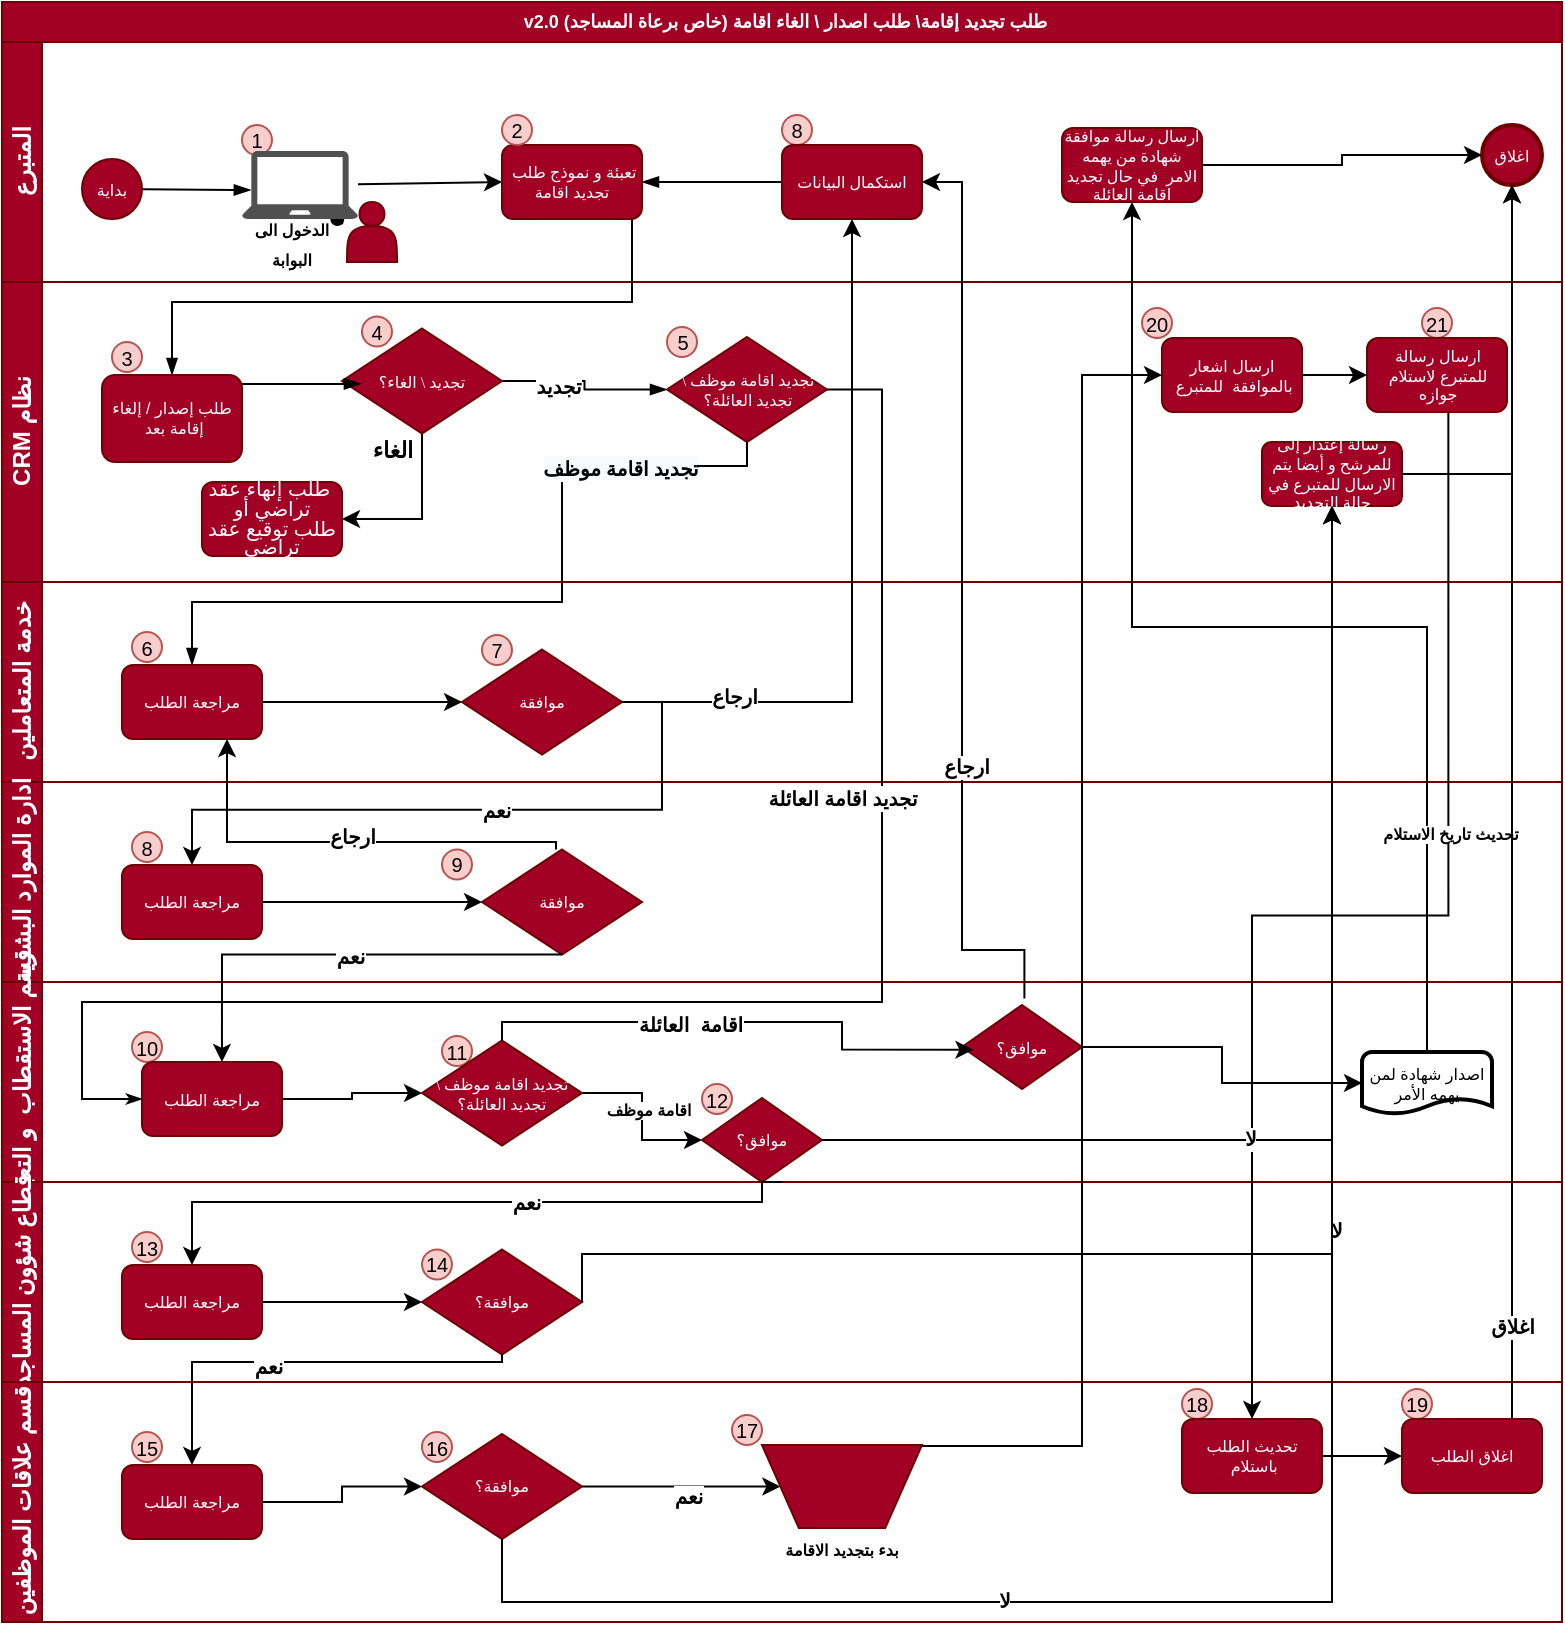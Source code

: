 <mxfile version="13.8.1" type="device"><diagram name="Page-1" id="c7488fd3-1785-93aa-aadb-54a6760d102a"><mxGraphModel dx="703" dy="314" grid="1" gridSize="10" guides="1" tooltips="1" connect="1" arrows="1" fold="1" page="1" pageScale="1" pageWidth="1654" pageHeight="1169" background="#ffffff" math="0" shadow="0"><root><mxCell id="0"/><mxCell id="1" parent="0"/><mxCell id="2b4e8129b02d487f-1" value="&lt;span lang=&quot;AR-SA&quot; dir=&quot;RTL&quot; style=&quot;line-height: 107% ; font-family: &amp;#34;dubai&amp;#34; , sans-serif&quot;&gt;&lt;font style=&quot;font-size: 9px&quot;&gt;طلب تجديد إقامة\ طلب اصدار \ الغاء اقامة (خاص برعاة المساجد) v2.0&amp;nbsp;&lt;/font&gt;&lt;/span&gt;" style="swimlane;html=1;childLayout=stackLayout;horizontal=1;startSize=20;horizontalStack=0;rounded=0;shadow=0;labelBackgroundColor=none;strokeWidth=1;fontFamily=Verdana;fontSize=8;align=center;fillColor=#a20025;strokeColor=#6F0000;fontColor=#ffffff;" parent="1" vertex="1"><mxGeometry x="170" y="80" width="780" height="810" as="geometry"><mxRectangle x="170" y="80" width="280" height="20" as="alternateBounds"/></mxGeometry></mxCell><mxCell id="2b4e8129b02d487f-2" value="المتبرع" style="swimlane;html=1;startSize=20;horizontal=0;fillColor=#a20025;strokeColor=#6F0000;fontColor=#ffffff;" parent="2b4e8129b02d487f-1" vertex="1"><mxGeometry y="20" width="780" height="120" as="geometry"/></mxCell><mxCell id="KPhhI4xXO0q0EvICIsSK-14" style="edgeStyle=none;rounded=0;jumpStyle=none;orthogonalLoop=1;jettySize=auto;html=1;entryX=1;entryY=0.5;entryDx=0;entryDy=0;endArrow=blockThin;endFill=1;" parent="2b4e8129b02d487f-2" source="2b4e8129b02d487f-9" target="2b4e8129b02d487f-7" edge="1"><mxGeometry relative="1" as="geometry"/></mxCell><mxCell id="KPhhI4xXO0q0EvICIsSK-11" style="edgeStyle=none;rounded=0;jumpStyle=none;orthogonalLoop=1;jettySize=auto;html=1;entryX=0;entryY=0.5;entryDx=0;entryDy=0;endArrow=classic;endFill=1;" parent="2b4e8129b02d487f-2" source="KPhhI4xXO0q0EvICIsSK-3" target="2b4e8129b02d487f-7" edge="1"><mxGeometry relative="1" as="geometry"/></mxCell><mxCell id="KPhhI4xXO0q0EvICIsSK-13" style="edgeStyle=none;rounded=0;jumpStyle=none;orthogonalLoop=1;jettySize=auto;html=1;entryX=0.076;entryY=0.575;entryDx=0;entryDy=0;entryPerimeter=0;endArrow=blockThin;endFill=1;" parent="2b4e8129b02d487f-2" source="2b4e8129b02d487f-5" target="KPhhI4xXO0q0EvICIsSK-3" edge="1"><mxGeometry relative="1" as="geometry"/></mxCell><mxCell id="KPhhI4xXO0q0EvICIsSK-5" style="rounded=0;orthogonalLoop=1;jettySize=auto;html=1;jumpStyle=none;endArrow=oval;endFill=1;" parent="2b4e8129b02d487f-2" target="KPhhI4xXO0q0EvICIsSK-3" edge="1"><mxGeometry relative="1" as="geometry"><mxPoint x="170.397" y="91" as="sourcePoint"/></mxGeometry></mxCell><mxCell id="2vPmhwO70LCvBUlOEUrR-94" value="ارسال رسالة موافقة شهادة من يهمه الامر&amp;nbsp; في حال تجديد اقامة العائلة" style="rounded=1;whiteSpace=wrap;html=1;shadow=0;labelBackgroundColor=none;strokeWidth=1;fontFamily=Verdana;fontSize=8;align=center;fillColor=#a20025;strokeColor=#6F0000;fontColor=#ffffff;" parent="2b4e8129b02d487f-2" vertex="1"><mxGeometry x="530" y="43.0" width="70" height="37" as="geometry"/></mxCell><mxCell id="2b4e8129b02d487f-11" value="اغلاق" style="ellipse;whiteSpace=wrap;html=1;rounded=0;shadow=0;labelBackgroundColor=none;strokeWidth=2;fontFamily=Verdana;fontSize=8;align=center;fillColor=#a20025;strokeColor=#6F0000;fontColor=#ffffff;" parent="2b4e8129b02d487f-2" vertex="1"><mxGeometry x="740" y="41.5" width="30" height="30" as="geometry"/></mxCell><mxCell id="KPhhI4xXO0q0EvICIsSK-12" value="&lt;font style=&quot;font-size: 10px&quot;&gt;8&lt;/font&gt;" style="ellipse;whiteSpace=wrap;html=1;aspect=fixed;fillColor=#f8cecc;strokeColor=#b85450;" parent="2b4e8129b02d487f-2" vertex="1"><mxGeometry x="390" y="36.5" width="15" height="15" as="geometry"/></mxCell><mxCell id="2b4e8129b02d487f-9" value="استكمال البيانات" style="rounded=1;whiteSpace=wrap;html=1;shadow=0;labelBackgroundColor=none;strokeWidth=1;fontFamily=Verdana;fontSize=8;align=center;fillColor=#a20025;strokeColor=#6F0000;fontColor=#ffffff;" parent="2b4e8129b02d487f-2" vertex="1"><mxGeometry x="390" y="51.5" width="70" height="37" as="geometry"/></mxCell><mxCell id="2b4e8129b02d487f-5" value="بداية" style="ellipse;whiteSpace=wrap;html=1;rounded=0;shadow=0;labelBackgroundColor=none;strokeWidth=1;fontFamily=Verdana;fontSize=8;align=center;fillColor=#a20025;strokeColor=#6F0000;fontColor=#ffffff;" parent="2b4e8129b02d487f-2" vertex="1"><mxGeometry x="40" y="58.5" width="30" height="30" as="geometry"/></mxCell><mxCell id="KPhhI4xXO0q0EvICIsSK-7" value="&lt;font style=&quot;font-size: 10px&quot;&gt;1&lt;/font&gt;" style="ellipse;whiteSpace=wrap;html=1;aspect=fixed;fillColor=#f8cecc;strokeColor=#b85450;" parent="2b4e8129b02d487f-2" vertex="1"><mxGeometry x="120" y="41.5" width="15" height="15" as="geometry"/></mxCell><mxCell id="KPhhI4xXO0q0EvICIsSK-3" value="" style="pointerEvents=1;shadow=0;dashed=0;html=1;strokeColor=none;fillColor=#505050;labelPosition=center;verticalLabelPosition=bottom;verticalAlign=top;outlineConnect=0;align=center;shape=mxgraph.office.devices.laptop;" parent="2b4e8129b02d487f-2" vertex="1"><mxGeometry x="120" y="54.5" width="58" height="34" as="geometry"/></mxCell><mxCell id="2b4e8129b02d487f-7" value="&lt;font face=&quot;dubai, sans-serif&quot;&gt;تعبئة و نموذج طلب&amp;nbsp; تجديد اقامة&lt;/font&gt;" style="rounded=1;whiteSpace=wrap;html=1;shadow=0;labelBackgroundColor=none;strokeWidth=1;fontFamily=Verdana;fontSize=8;align=center;fillColor=#a20025;strokeColor=#6F0000;fontColor=#ffffff;" parent="2b4e8129b02d487f-2" vertex="1"><mxGeometry x="250" y="51.5" width="70" height="37" as="geometry"/></mxCell><mxCell id="KPhhI4xXO0q0EvICIsSK-10" value="&lt;font style=&quot;font-size: 10px&quot;&gt;2&lt;/font&gt;" style="ellipse;whiteSpace=wrap;html=1;aspect=fixed;fillColor=#f8cecc;strokeColor=#b85450;" parent="2b4e8129b02d487f-2" vertex="1"><mxGeometry x="250" y="36.5" width="15" height="15" as="geometry"/></mxCell><mxCell id="2vPmhwO70LCvBUlOEUrR-1" value="" style="shape=actor;whiteSpace=wrap;html=1;fillColor=#a20025;strokeColor=#6F0000;fontColor=#ffffff;" parent="2b4e8129b02d487f-2" vertex="1"><mxGeometry x="172.5" y="80" width="25" height="30" as="geometry"/></mxCell><mxCell id="KPhhI4xXO0q0EvICIsSK-6" value="&lt;font style=&quot;font-size: 8px&quot;&gt;&lt;b&gt;الدخول الى البوابة&lt;/b&gt;&lt;/font&gt;" style="text;html=1;strokeColor=none;fillColor=none;align=center;verticalAlign=middle;whiteSpace=wrap;rounded=0;" parent="2b4e8129b02d487f-2" vertex="1"><mxGeometry x="120" y="90" width="50" height="20" as="geometry"/></mxCell><mxCell id="2vPmhwO70LCvBUlOEUrR-96" style="edgeStyle=orthogonalEdgeStyle;rounded=0;orthogonalLoop=1;jettySize=auto;html=1;fontSize=8;" parent="2b4e8129b02d487f-2" source="2vPmhwO70LCvBUlOEUrR-94" target="2b4e8129b02d487f-11" edge="1"><mxGeometry relative="1" as="geometry"/></mxCell><mxCell id="2b4e8129b02d487f-3" value="CRM نظام" style="swimlane;html=1;startSize=20;horizontal=0;fillColor=#a20025;strokeColor=#6F0000;fontColor=#ffffff;" parent="2b4e8129b02d487f-1" vertex="1"><mxGeometry y="140" width="780" height="150" as="geometry"><mxRectangle y="140" width="760" height="20" as="alternateBounds"/></mxGeometry></mxCell><mxCell id="KPhhI4xXO0q0EvICIsSK-17" value="&lt;font style=&quot;font-size: 10px&quot;&gt;3&lt;/font&gt;" style="ellipse;whiteSpace=wrap;html=1;aspect=fixed;fillColor=#f8cecc;strokeColor=#b85450;" parent="2b4e8129b02d487f-3" vertex="1"><mxGeometry x="55" y="30" width="15" height="15" as="geometry"/></mxCell><mxCell id="KPhhI4xXO0q0EvICIsSK-27" style="edgeStyle=orthogonalEdgeStyle;rounded=0;jumpStyle=none;orthogonalLoop=1;jettySize=auto;html=1;endArrow=blockThin;endFill=1;" parent="2b4e8129b02d487f-3" source="2vPmhwO70LCvBUlOEUrR-84" target="2vPmhwO70LCvBUlOEUrR-27" edge="1"><mxGeometry relative="1" as="geometry"><mxPoint x="190" y="65" as="targetPoint"/></mxGeometry></mxCell><mxCell id="2vPmhwO70LCvBUlOEUrR-86" value="&lt;b&gt;&lt;font style=&quot;font-size: 10px&quot;&gt;تجديد&lt;/font&gt;&lt;/b&gt;" style="edgeLabel;html=1;align=center;verticalAlign=middle;resizable=0;points=[];fontSize=8;" parent="KPhhI4xXO0q0EvICIsSK-27" vertex="1" connectable="0"><mxGeometry x="-0.352" y="-2" relative="1" as="geometry"><mxPoint as="offset"/></mxGeometry></mxCell><mxCell id="2vPmhwO70LCvBUlOEUrR-253" value="&lt;font style=&quot;font-size: 10px&quot;&gt;21&lt;/font&gt;" style="ellipse;whiteSpace=wrap;html=1;aspect=fixed;fillColor=#f8cecc;strokeColor=#b85450;" parent="2b4e8129b02d487f-3" vertex="1"><mxGeometry x="710" y="13" width="15" height="15" as="geometry"/></mxCell><mxCell id="2vPmhwO70LCvBUlOEUrR-254" value="&lt;font style=&quot;font-size: 10px&quot;&gt;20&lt;/font&gt;" style="ellipse;whiteSpace=wrap;html=1;aspect=fixed;fillColor=#f8cecc;strokeColor=#b85450;" parent="2b4e8129b02d487f-3" vertex="1"><mxGeometry x="570" y="13" width="15" height="15" as="geometry"/></mxCell><mxCell id="2vPmhwO70LCvBUlOEUrR-240" value="&lt;font face=&quot;dubai, sans-serif&quot;&gt;ارسال رسالة للمتبرع لاستلام جوازه&lt;/font&gt;" style="rounded=1;whiteSpace=wrap;html=1;shadow=0;labelBackgroundColor=none;strokeWidth=1;fontFamily=Verdana;fontSize=8;align=center;fillColor=#a20025;strokeColor=#6F0000;fontColor=#ffffff;" parent="2b4e8129b02d487f-3" vertex="1"><mxGeometry x="682.5" y="28" width="70" height="37" as="geometry"/></mxCell><mxCell id="2vPmhwO70LCvBUlOEUrR-237" value="&lt;span lang=&quot;AR-SA&quot; dir=&quot;RTL&quot; style=&quot;line-height: 107% ; font-family: &amp;#34;dubai&amp;#34; , sans-serif&quot;&gt;&lt;font style=&quot;font-size: 8px&quot;&gt;ارسال اشعار بالموافقة&amp;nbsp; للمتبرع&amp;nbsp;&lt;/font&gt;&lt;/span&gt;" style="rounded=1;whiteSpace=wrap;html=1;shadow=0;labelBackgroundColor=none;strokeWidth=1;fontFamily=Verdana;fontSize=8;align=center;fillColor=#a20025;strokeColor=#6F0000;fontColor=#ffffff;" parent="2b4e8129b02d487f-3" vertex="1"><mxGeometry x="580" y="28" width="70" height="37" as="geometry"/></mxCell><mxCell id="-PJ-qZUNXhUSix6TcUpP-5" style="edgeStyle=orthogonalEdgeStyle;rounded=0;orthogonalLoop=1;jettySize=auto;html=1;entryX=1;entryY=0.5;entryDx=0;entryDy=0;" edge="1" parent="2b4e8129b02d487f-3" source="2vPmhwO70LCvBUlOEUrR-84" target="-PJ-qZUNXhUSix6TcUpP-4"><mxGeometry relative="1" as="geometry"/></mxCell><mxCell id="-PJ-qZUNXhUSix6TcUpP-6" value="&lt;b&gt;الغاء&lt;/b&gt;" style="edgeLabel;html=1;align=center;verticalAlign=middle;resizable=0;points=[];" vertex="1" connectable="0" parent="-PJ-qZUNXhUSix6TcUpP-5"><mxGeometry x="0.418" y="-35" relative="1" as="geometry"><mxPoint as="offset"/></mxGeometry></mxCell><mxCell id="2vPmhwO70LCvBUlOEUrR-84" value="تجديد \ الغاء؟" style="strokeWidth=1;html=1;shape=mxgraph.flowchart.decision;whiteSpace=wrap;rounded=1;shadow=0;labelBackgroundColor=none;fontFamily=Verdana;fontSize=8;align=center;fillColor=#a20025;strokeColor=#6F0000;fontColor=#ffffff;" parent="2b4e8129b02d487f-3" vertex="1"><mxGeometry x="170" y="23.25" width="80" height="52.5" as="geometry"/></mxCell><mxCell id="2vPmhwO70LCvBUlOEUrR-104" value="&lt;font style=&quot;font-size: 10px&quot;&gt;4&lt;/font&gt;" style="ellipse;whiteSpace=wrap;html=1;aspect=fixed;fillColor=#f8cecc;strokeColor=#b85450;" parent="2b4e8129b02d487f-3" vertex="1"><mxGeometry x="180" y="17.25" width="15" height="15" as="geometry"/></mxCell><mxCell id="KPhhI4xXO0q0EvICIsSK-19" value="&lt;font style=&quot;font-size: 10px&quot;&gt;5&lt;/font&gt;" style="ellipse;whiteSpace=wrap;html=1;aspect=fixed;fillColor=#f8cecc;strokeColor=#b85450;" parent="2b4e8129b02d487f-3" vertex="1"><mxGeometry x="332.5" y="22.5" width="15" height="15" as="geometry"/></mxCell><mxCell id="2vPmhwO70LCvBUlOEUrR-27" value="تجديد اقامة موظف \ تجديد العائلة؟" style="strokeWidth=1;html=1;shape=mxgraph.flowchart.decision;whiteSpace=wrap;rounded=1;shadow=0;labelBackgroundColor=none;fontFamily=Verdana;fontSize=8;align=center;fillColor=#a20025;strokeColor=#6F0000;fontColor=#ffffff;" parent="2b4e8129b02d487f-3" vertex="1"><mxGeometry x="332.5" y="27.5" width="80" height="52.5" as="geometry"/></mxCell><mxCell id="2b4e8129b02d487f-12" value="&lt;span lang=&quot;AR-SA&quot; dir=&quot;RTL&quot; style=&quot;line-height: 107% ; font-family: &amp;#34;dubai&amp;#34; , sans-serif&quot;&gt;&lt;font style=&quot;font-size: 8px&quot;&gt;طلب إصدار / إلغاء إقامة بعد&amp;nbsp;&lt;/font&gt;&lt;/span&gt;" style="rounded=1;whiteSpace=wrap;html=1;shadow=0;labelBackgroundColor=none;strokeWidth=1;fontFamily=Verdana;fontSize=8;align=center;fillColor=#a20025;strokeColor=#6F0000;fontColor=#ffffff;" parent="2b4e8129b02d487f-3" vertex="1"><mxGeometry x="50" y="46.5" width="70" height="43.5" as="geometry"/></mxCell><mxCell id="2vPmhwO70LCvBUlOEUrR-85" style="edgeStyle=orthogonalEdgeStyle;rounded=0;jumpStyle=none;orthogonalLoop=1;jettySize=auto;html=1;endArrow=blockThin;endFill=1;entryX=0.118;entryY=0.527;entryDx=0;entryDy=0;entryPerimeter=0;" parent="2b4e8129b02d487f-3" source="2b4e8129b02d487f-12" target="2vPmhwO70LCvBUlOEUrR-84" edge="1"><mxGeometry relative="1" as="geometry"><mxPoint x="290" y="285" as="sourcePoint"/><mxPoint x="520" y="285" as="targetPoint"/><Array as="points"><mxPoint x="160" y="51"/><mxPoint x="160" y="51"/></Array></mxGeometry></mxCell><mxCell id="2vPmhwO70LCvBUlOEUrR-241" style="edgeStyle=orthogonalEdgeStyle;rounded=0;orthogonalLoop=1;jettySize=auto;html=1;fontSize=8;" parent="2b4e8129b02d487f-3" source="2vPmhwO70LCvBUlOEUrR-237" target="2vPmhwO70LCvBUlOEUrR-240" edge="1"><mxGeometry relative="1" as="geometry"/></mxCell><mxCell id="2vPmhwO70LCvBUlOEUrR-251" value="رسالة إعتذار إلى للمرشح و أيضا يتم الارسال للمتبرع في حالة التجديد" style="whiteSpace=wrap;html=1;rounded=1;shadow=0;fontFamily=Verdana;fontSize=8;fontColor=#ffffff;strokeColor=#6F0000;strokeWidth=1;fillColor=#a20025;" parent="2b4e8129b02d487f-3" vertex="1"><mxGeometry x="630" y="80" width="70" height="32" as="geometry"/></mxCell><mxCell id="-PJ-qZUNXhUSix6TcUpP-4" value="&lt;span dir=&quot;RTL&quot;&gt;&lt;/span&gt;&lt;span dir=&quot;RTL&quot;&gt;&lt;/span&gt;&lt;span lang=&quot;AR-SA&quot; dir=&quot;RTL&quot; style=&quot;line-height: 107% ; font-family: &amp;#34;dubai&amp;#34; , sans-serif&quot;&gt;&lt;font style=&quot;font-size: 10px&quot;&gt;&lt;span dir=&quot;RTL&quot;&gt;&lt;/span&gt;&lt;span dir=&quot;RTL&quot;&gt;&lt;/span&gt;&amp;nbsp;طلب إنهاء عقد تراضي أو&lt;br/&gt;طلب توقيع عقد تراضي&lt;/font&gt;&lt;/span&gt;" style="rounded=1;whiteSpace=wrap;html=1;shadow=0;labelBackgroundColor=none;strokeWidth=1;fontFamily=Verdana;fontSize=8;align=center;fillColor=#a20025;strokeColor=#6F0000;fontColor=#ffffff;" vertex="1" parent="2b4e8129b02d487f-3"><mxGeometry x="100" y="100.0" width="70" height="37" as="geometry"/></mxCell><mxCell id="KPhhI4xXO0q0EvICIsSK-16" style="edgeStyle=orthogonalEdgeStyle;rounded=0;jumpStyle=none;orthogonalLoop=1;jettySize=auto;html=1;entryX=0.5;entryY=0;entryDx=0;entryDy=0;endArrow=blockThin;endFill=1;" parent="2b4e8129b02d487f-1" source="2b4e8129b02d487f-7" target="2b4e8129b02d487f-12" edge="1"><mxGeometry relative="1" as="geometry"><Array as="points"><mxPoint x="315" y="150"/><mxPoint x="85" y="150"/></Array></mxGeometry></mxCell><mxCell id="KPhhI4xXO0q0EvICIsSK-31" style="edgeStyle=orthogonalEdgeStyle;rounded=0;jumpStyle=none;orthogonalLoop=1;jettySize=auto;html=1;entryX=0.5;entryY=0;entryDx=0;entryDy=0;endArrow=blockThin;endFill=1;exitX=0.5;exitY=1;exitDx=0;exitDy=0;exitPerimeter=0;" parent="2b4e8129b02d487f-1" source="2vPmhwO70LCvBUlOEUrR-27" target="KPhhI4xXO0q0EvICIsSK-30" edge="1"><mxGeometry relative="1" as="geometry"><Array as="points"><mxPoint x="373" y="232"/><mxPoint x="280" y="232"/><mxPoint x="280" y="300"/><mxPoint x="95" y="300"/></Array><mxPoint x="235" y="262.5" as="sourcePoint"/></mxGeometry></mxCell><mxCell id="2vPmhwO70LCvBUlOEUrR-28" value="&lt;span style=&quot;font-family: &amp;#34;verdana&amp;#34; ; background-color: rgb(248 , 249 , 250)&quot;&gt;&lt;b&gt;&lt;font style=&quot;font-size: 10px&quot;&gt;تجديد اقامة موظف&lt;/font&gt;&lt;/b&gt;&lt;/span&gt;" style="edgeLabel;html=1;align=center;verticalAlign=middle;resizable=0;points=[];" parent="KPhhI4xXO0q0EvICIsSK-31" vertex="1" connectable="0"><mxGeometry x="-0.612" y="1" relative="1" as="geometry"><mxPoint as="offset"/></mxGeometry></mxCell><mxCell id="2b4e8129b02d487f-4" value="خدمة المتعاملين" style="swimlane;html=1;startSize=20;horizontal=0;fillColor=#a20025;strokeColor=#6F0000;fontColor=#ffffff;" parent="2b4e8129b02d487f-1" vertex="1"><mxGeometry y="290" width="780" height="100" as="geometry"/></mxCell><mxCell id="KPhhI4xXO0q0EvICIsSK-29" value="&lt;font style=&quot;font-size: 10px&quot;&gt;6&lt;/font&gt;" style="ellipse;whiteSpace=wrap;html=1;aspect=fixed;fillColor=#f8cecc;strokeColor=#b85450;" parent="2b4e8129b02d487f-4" vertex="1"><mxGeometry x="65" y="25" width="15" height="15" as="geometry"/></mxCell><mxCell id="2vPmhwO70LCvBUlOEUrR-105" value="&lt;font style=&quot;font-size: 10px&quot;&gt;7&lt;/font&gt;" style="ellipse;whiteSpace=wrap;html=1;aspect=fixed;fillColor=#f8cecc;strokeColor=#b85450;" parent="2b4e8129b02d487f-4" vertex="1"><mxGeometry x="240" y="26.5" width="15" height="15" as="geometry"/></mxCell><mxCell id="2vPmhwO70LCvBUlOEUrR-87" value="موافقة" style="strokeWidth=1;html=1;shape=mxgraph.flowchart.decision;whiteSpace=wrap;rounded=1;shadow=0;labelBackgroundColor=none;fontFamily=Verdana;fontSize=8;align=center;fillColor=#a20025;strokeColor=#6F0000;fontColor=#ffffff;" parent="2b4e8129b02d487f-4" vertex="1"><mxGeometry x="230" y="33.75" width="80" height="52.5" as="geometry"/></mxCell><mxCell id="2vPmhwO70LCvBUlOEUrR-101" style="edgeStyle=orthogonalEdgeStyle;rounded=0;orthogonalLoop=1;jettySize=auto;html=1;fontSize=8;" parent="2b4e8129b02d487f-4" source="KPhhI4xXO0q0EvICIsSK-30" target="2vPmhwO70LCvBUlOEUrR-87" edge="1"><mxGeometry relative="1" as="geometry"/></mxCell><mxCell id="KPhhI4xXO0q0EvICIsSK-30" value="&lt;span lang=&quot;AR-SA&quot; dir=&quot;RTL&quot; style=&quot;line-height: 107% ; font-family: &amp;#34;dubai&amp;#34; , sans-serif&quot;&gt;&lt;font style=&quot;font-size: 8px&quot;&gt;مراجعة الطلب&lt;/font&gt;&lt;/span&gt;" style="rounded=1;whiteSpace=wrap;html=1;shadow=0;labelBackgroundColor=none;strokeWidth=1;fontFamily=Verdana;fontSize=8;align=center;fillColor=#a20025;strokeColor=#6F0000;fontColor=#ffffff;" parent="2b4e8129b02d487f-4" vertex="1"><mxGeometry x="60" y="41.5" width="70" height="37" as="geometry"/></mxCell><mxCell id="2vPmhwO70LCvBUlOEUrR-54" value="ادارة الموارد البشرية" style="swimlane;html=1;startSize=20;horizontal=0;fillColor=#a20025;strokeColor=#6F0000;fontColor=#ffffff;" parent="2b4e8129b02d487f-1" vertex="1"><mxGeometry y="390" width="780" height="100" as="geometry"/></mxCell><mxCell id="2vPmhwO70LCvBUlOEUrR-58" value="&lt;font style=&quot;font-size: 10px&quot;&gt;8&lt;/font&gt;" style="ellipse;whiteSpace=wrap;html=1;aspect=fixed;fillColor=#f8cecc;strokeColor=#b85450;" parent="2vPmhwO70LCvBUlOEUrR-54" vertex="1"><mxGeometry x="65" y="25" width="15" height="15" as="geometry"/></mxCell><mxCell id="2vPmhwO70LCvBUlOEUrR-109" style="edgeStyle=orthogonalEdgeStyle;rounded=0;orthogonalLoop=1;jettySize=auto;html=1;fontSize=8;" parent="2vPmhwO70LCvBUlOEUrR-54" source="2vPmhwO70LCvBUlOEUrR-59" target="2vPmhwO70LCvBUlOEUrR-108" edge="1"><mxGeometry relative="1" as="geometry"/></mxCell><mxCell id="2vPmhwO70LCvBUlOEUrR-112" value="&lt;font style=&quot;font-size: 10px&quot;&gt;9&lt;/font&gt;" style="ellipse;whiteSpace=wrap;html=1;aspect=fixed;fillColor=#f8cecc;strokeColor=#b85450;" parent="2vPmhwO70LCvBUlOEUrR-54" vertex="1"><mxGeometry x="220" y="33.75" width="15" height="15" as="geometry"/></mxCell><mxCell id="2vPmhwO70LCvBUlOEUrR-108" value="موافقة" style="strokeWidth=1;html=1;shape=mxgraph.flowchart.decision;whiteSpace=wrap;rounded=1;shadow=0;labelBackgroundColor=none;fontFamily=Verdana;fontSize=8;align=center;fillColor=#a20025;strokeColor=#6F0000;fontColor=#ffffff;" parent="2vPmhwO70LCvBUlOEUrR-54" vertex="1"><mxGeometry x="240" y="33.75" width="80" height="52.5" as="geometry"/></mxCell><mxCell id="2vPmhwO70LCvBUlOEUrR-59" value="&lt;span lang=&quot;AR-SA&quot; dir=&quot;RTL&quot; style=&quot;line-height: 107% ; font-family: &amp;#34;dubai&amp;#34; , sans-serif&quot;&gt;&lt;font style=&quot;font-size: 8px&quot;&gt;مراجعة الطلب&lt;/font&gt;&lt;/span&gt;" style="rounded=1;whiteSpace=wrap;html=1;shadow=0;labelBackgroundColor=none;strokeWidth=1;fontFamily=Verdana;fontSize=8;align=center;fillColor=#a20025;strokeColor=#6F0000;fontColor=#ffffff;" parent="2vPmhwO70LCvBUlOEUrR-54" vertex="1"><mxGeometry x="60" y="41.5" width="70" height="37" as="geometry"/></mxCell><mxCell id="2vPmhwO70LCvBUlOEUrR-66" value="قسم الاستقطاب&amp;nbsp; و التعيين" style="swimlane;html=1;startSize=20;horizontal=0;fillColor=#a20025;strokeColor=#6F0000;fontColor=#ffffff;" parent="2b4e8129b02d487f-1" vertex="1"><mxGeometry y="490" width="780" height="100" as="geometry"/></mxCell><mxCell id="2vPmhwO70LCvBUlOEUrR-136" value="موافق؟" style="strokeWidth=1;html=1;shape=mxgraph.flowchart.decision;whiteSpace=wrap;rounded=1;shadow=0;labelBackgroundColor=none;fontFamily=Verdana;fontSize=8;align=center;fillColor=#a20025;strokeColor=#6F0000;fontColor=#ffffff;" parent="2vPmhwO70LCvBUlOEUrR-66" vertex="1"><mxGeometry x="480" y="11.5" width="60" height="42" as="geometry"/></mxCell><mxCell id="2vPmhwO70LCvBUlOEUrR-70" value="&lt;font style=&quot;font-size: 10px&quot;&gt;10&lt;/font&gt;" style="ellipse;whiteSpace=wrap;html=1;aspect=fixed;fillColor=#f8cecc;strokeColor=#b85450;" parent="2vPmhwO70LCvBUlOEUrR-66" vertex="1"><mxGeometry x="65" y="25" width="15" height="15" as="geometry"/></mxCell><mxCell id="2vPmhwO70LCvBUlOEUrR-92" style="edgeStyle=orthogonalEdgeStyle;rounded=0;orthogonalLoop=1;jettySize=auto;html=1;fontSize=8;" parent="2vPmhwO70LCvBUlOEUrR-66" source="2vPmhwO70LCvBUlOEUrR-71" target="2vPmhwO70LCvBUlOEUrR-122" edge="1"><mxGeometry relative="1" as="geometry"><mxPoint x="210" y="56.029" as="targetPoint"/><Array as="points"/></mxGeometry></mxCell><mxCell id="2vPmhwO70LCvBUlOEUrR-118" value="&lt;font style=&quot;font-size: 10px&quot;&gt;11&lt;/font&gt;" style="ellipse;whiteSpace=wrap;html=1;aspect=fixed;fillColor=#f8cecc;strokeColor=#b85450;" parent="2vPmhwO70LCvBUlOEUrR-66" vertex="1"><mxGeometry x="220" y="27" width="15" height="15" as="geometry"/></mxCell><mxCell id="2vPmhwO70LCvBUlOEUrR-90" value="اصدار شهادة لمن يهمه الأمر" style="strokeWidth=2;html=1;shape=mxgraph.flowchart.document2;whiteSpace=wrap;size=0.25;fontSize=8;" parent="2vPmhwO70LCvBUlOEUrR-66" vertex="1"><mxGeometry x="680" y="35" width="65" height="31" as="geometry"/></mxCell><mxCell id="2vPmhwO70LCvBUlOEUrR-71" value="&lt;span lang=&quot;AR-SA&quot; dir=&quot;RTL&quot; style=&quot;line-height: 107% ; font-family: &amp;#34;dubai&amp;#34; , sans-serif&quot;&gt;&lt;font style=&quot;font-size: 8px&quot;&gt;مراجعة الطلب&lt;/font&gt;&lt;/span&gt;" style="rounded=1;whiteSpace=wrap;html=1;shadow=0;labelBackgroundColor=none;strokeWidth=1;fontFamily=Verdana;fontSize=8;align=center;fillColor=#a20025;strokeColor=#6F0000;fontColor=#ffffff;" parent="2vPmhwO70LCvBUlOEUrR-66" vertex="1"><mxGeometry x="70" y="40.0" width="70" height="37" as="geometry"/></mxCell><mxCell id="2vPmhwO70LCvBUlOEUrR-93" style="edgeStyle=orthogonalEdgeStyle;rounded=0;orthogonalLoop=1;jettySize=auto;html=1;fontSize=8;exitX=1;exitY=0.5;exitDx=0;exitDy=0;exitPerimeter=0;" parent="2vPmhwO70LCvBUlOEUrR-66" source="2vPmhwO70LCvBUlOEUrR-136" target="2vPmhwO70LCvBUlOEUrR-90" edge="1"><mxGeometry relative="1" as="geometry"/></mxCell><mxCell id="2vPmhwO70LCvBUlOEUrR-217" style="edgeStyle=orthogonalEdgeStyle;rounded=0;orthogonalLoop=1;jettySize=auto;html=1;fontSize=8;" parent="2vPmhwO70LCvBUlOEUrR-66" source="2vPmhwO70LCvBUlOEUrR-122" target="2vPmhwO70LCvBUlOEUrR-216" edge="1"><mxGeometry relative="1" as="geometry"/></mxCell><mxCell id="2vPmhwO70LCvBUlOEUrR-218" value="&lt;b&gt;اقامة موظف&lt;/b&gt;" style="edgeLabel;html=1;align=center;verticalAlign=middle;resizable=0;points=[];fontSize=8;" parent="2vPmhwO70LCvBUlOEUrR-217" vertex="1" connectable="0"><mxGeometry x="-0.321" y="-4" relative="1" as="geometry"><mxPoint x="4" y="4" as="offset"/></mxGeometry></mxCell><mxCell id="2vPmhwO70LCvBUlOEUrR-122" value="تجديد اقامة موظف \ تجديد العائلة؟" style="strokeWidth=1;html=1;shape=mxgraph.flowchart.decision;whiteSpace=wrap;rounded=1;shadow=0;labelBackgroundColor=none;fontFamily=Verdana;fontSize=8;align=center;fillColor=#a20025;strokeColor=#6F0000;fontColor=#ffffff;" parent="2vPmhwO70LCvBUlOEUrR-66" vertex="1"><mxGeometry x="210" y="29.25" width="80" height="52.5" as="geometry"/></mxCell><mxCell id="2vPmhwO70LCvBUlOEUrR-137" style="edgeStyle=orthogonalEdgeStyle;rounded=0;orthogonalLoop=1;jettySize=auto;html=1;fontSize=8;exitX=0.5;exitY=0;exitDx=0;exitDy=0;exitPerimeter=0;entryX=0.095;entryY=0.532;entryDx=0;entryDy=0;entryPerimeter=0;" parent="2vPmhwO70LCvBUlOEUrR-66" source="2vPmhwO70LCvBUlOEUrR-122" target="2vPmhwO70LCvBUlOEUrR-136" edge="1"><mxGeometry relative="1" as="geometry"><mxPoint x="460" y="605.5" as="sourcePoint"/><mxPoint x="680" y="605.5" as="targetPoint"/><Array as="points"><mxPoint x="250" y="20"/><mxPoint x="420" y="20"/><mxPoint x="420" y="34"/></Array></mxGeometry></mxCell><mxCell id="2vPmhwO70LCvBUlOEUrR-138" value="&lt;b&gt;&lt;font style=&quot;font-size: 10px&quot;&gt;اقامة&amp;nbsp; العائلة&lt;/font&gt;&lt;/b&gt;" style="edgeLabel;html=1;align=center;verticalAlign=middle;resizable=0;points=[];fontSize=8;" parent="2vPmhwO70LCvBUlOEUrR-137" vertex="1" connectable="0"><mxGeometry x="-0.204" y="-1" relative="1" as="geometry"><mxPoint as="offset"/></mxGeometry></mxCell><mxCell id="2vPmhwO70LCvBUlOEUrR-219" value="&lt;font style=&quot;font-size: 10px&quot;&gt;12&lt;/font&gt;" style="ellipse;whiteSpace=wrap;html=1;aspect=fixed;fillColor=#f8cecc;strokeColor=#b85450;" parent="2vPmhwO70LCvBUlOEUrR-66" vertex="1"><mxGeometry x="350" y="51" width="15" height="15" as="geometry"/></mxCell><mxCell id="2vPmhwO70LCvBUlOEUrR-216" value="موافق؟" style="strokeWidth=1;html=1;shape=mxgraph.flowchart.decision;whiteSpace=wrap;rounded=1;shadow=0;labelBackgroundColor=none;fontFamily=Verdana;fontSize=8;align=center;fillColor=#a20025;strokeColor=#6F0000;fontColor=#ffffff;" parent="2vPmhwO70LCvBUlOEUrR-66" vertex="1"><mxGeometry x="350" y="58" width="60" height="42" as="geometry"/></mxCell><mxCell id="2vPmhwO70LCvBUlOEUrR-72" value="قطاع شؤون المساجد" style="swimlane;html=1;startSize=20;horizontal=0;fillColor=#a20025;strokeColor=#6F0000;fontColor=#ffffff;" parent="2b4e8129b02d487f-1" vertex="1"><mxGeometry y="590" width="780" height="100" as="geometry"/></mxCell><mxCell id="2vPmhwO70LCvBUlOEUrR-76" value="&lt;font style=&quot;font-size: 10px&quot;&gt;13&lt;/font&gt;" style="ellipse;whiteSpace=wrap;html=1;aspect=fixed;fillColor=#f8cecc;strokeColor=#b85450;" parent="2vPmhwO70LCvBUlOEUrR-72" vertex="1"><mxGeometry x="65" y="25" width="15" height="15" as="geometry"/></mxCell><mxCell id="2vPmhwO70LCvBUlOEUrR-134" style="edgeStyle=orthogonalEdgeStyle;rounded=0;orthogonalLoop=1;jettySize=auto;html=1;entryX=0;entryY=0.5;entryDx=0;entryDy=0;entryPerimeter=0;fontSize=8;" parent="2vPmhwO70LCvBUlOEUrR-72" source="2vPmhwO70LCvBUlOEUrR-77" target="2vPmhwO70LCvBUlOEUrR-133" edge="1"><mxGeometry relative="1" as="geometry"/></mxCell><mxCell id="2vPmhwO70LCvBUlOEUrR-132" value="&lt;font style=&quot;font-size: 10px&quot;&gt;14&lt;/font&gt;" style="ellipse;whiteSpace=wrap;html=1;aspect=fixed;fillColor=#f8cecc;strokeColor=#b85450;" parent="2vPmhwO70LCvBUlOEUrR-72" vertex="1"><mxGeometry x="210" y="33.75" width="15" height="15" as="geometry"/></mxCell><mxCell id="2vPmhwO70LCvBUlOEUrR-77" value="&lt;span lang=&quot;AR-SA&quot; dir=&quot;RTL&quot; style=&quot;line-height: 107% ; font-family: &amp;#34;dubai&amp;#34; , sans-serif&quot;&gt;&lt;font style=&quot;font-size: 8px&quot;&gt;مراجعة الطلب&lt;/font&gt;&lt;/span&gt;" style="rounded=1;whiteSpace=wrap;html=1;shadow=0;labelBackgroundColor=none;strokeWidth=1;fontFamily=Verdana;fontSize=8;align=center;fillColor=#a20025;strokeColor=#6F0000;fontColor=#ffffff;" parent="2vPmhwO70LCvBUlOEUrR-72" vertex="1"><mxGeometry x="60" y="41.5" width="70" height="37" as="geometry"/></mxCell><mxCell id="2vPmhwO70LCvBUlOEUrR-133" value="موافقة؟" style="strokeWidth=1;html=1;shape=mxgraph.flowchart.decision;whiteSpace=wrap;rounded=1;shadow=0;labelBackgroundColor=none;fontFamily=Verdana;fontSize=8;align=center;fillColor=#a20025;strokeColor=#6F0000;fontColor=#ffffff;" parent="2vPmhwO70LCvBUlOEUrR-72" vertex="1"><mxGeometry x="210" y="33.75" width="80" height="52.5" as="geometry"/></mxCell><mxCell id="2vPmhwO70LCvBUlOEUrR-222" style="edgeStyle=orthogonalEdgeStyle;rounded=0;orthogonalLoop=1;jettySize=auto;html=1;fontSize=8;exitX=0.5;exitY=0;exitDx=0;exitDy=0;" parent="2vPmhwO70LCvBUlOEUrR-72" source="2vPmhwO70LCvBUlOEUrR-72" target="2vPmhwO70LCvBUlOEUrR-77" edge="1"><mxGeometry relative="1" as="geometry"><Array as="points"><mxPoint x="380" y="10"/><mxPoint x="95" y="10"/></Array></mxGeometry></mxCell><mxCell id="2vPmhwO70LCvBUlOEUrR-227" value="&lt;b&gt;&lt;font style=&quot;font-size: 10px&quot;&gt;نعم&lt;/font&gt;&lt;/b&gt;" style="edgeLabel;html=1;align=center;verticalAlign=middle;resizable=0;points=[];fontSize=8;" parent="2vPmhwO70LCvBUlOEUrR-222" vertex="1" connectable="0"><mxGeometry x="-0.177" relative="1" as="geometry"><mxPoint as="offset"/></mxGeometry></mxCell><mxCell id="2b4e8129b02d487f-27" value="" style="edgeStyle=orthogonalEdgeStyle;rounded=0;html=1;labelBackgroundColor=none;startArrow=none;startFill=0;startSize=5;endArrow=classicThin;endFill=1;endSize=5;jettySize=auto;orthogonalLoop=1;strokeWidth=1;fontFamily=Verdana;fontSize=8;exitX=1;exitY=0.5;exitDx=0;exitDy=0;exitPerimeter=0;entryX=0;entryY=0.5;entryDx=0;entryDy=0;" parent="2b4e8129b02d487f-1" source="2vPmhwO70LCvBUlOEUrR-27" target="2vPmhwO70LCvBUlOEUrR-71" edge="1"><mxGeometry x="-0.895" y="15" relative="1" as="geometry"><mxPoint as="offset"/><mxPoint x="460" y="350" as="targetPoint"/><mxPoint x="280" y="185.034" as="sourcePoint"/><Array as="points"><mxPoint x="440" y="194"/><mxPoint x="440" y="500"/><mxPoint x="40" y="500"/><mxPoint x="40" y="548"/></Array></mxGeometry></mxCell><mxCell id="KPhhI4xXO0q0EvICIsSK-33" value="&lt;b&gt;&lt;font style=&quot;font-size: 10px&quot;&gt;تجديد اقامة العائلة&lt;/font&gt;&lt;/b&gt;" style="edgeLabel;html=1;align=center;verticalAlign=middle;resizable=0;points=[];" parent="2b4e8129b02d487f-27" vertex="1" connectable="0"><mxGeometry x="-0.718" y="-1" relative="1" as="geometry"><mxPoint x="-19.03" y="116.84" as="offset"/></mxGeometry></mxCell><mxCell id="2vPmhwO70LCvBUlOEUrR-95" style="edgeStyle=orthogonalEdgeStyle;rounded=0;orthogonalLoop=1;jettySize=auto;html=1;fontSize=8;exitX=0.5;exitY=0;exitDx=0;exitDy=0;exitPerimeter=0;" parent="2b4e8129b02d487f-1" source="2vPmhwO70LCvBUlOEUrR-90" target="2vPmhwO70LCvBUlOEUrR-94" edge="1"><mxGeometry relative="1" as="geometry"/></mxCell><mxCell id="2vPmhwO70LCvBUlOEUrR-98" style="edgeStyle=orthogonalEdgeStyle;rounded=0;orthogonalLoop=1;jettySize=auto;html=1;entryX=1;entryY=0.5;entryDx=0;entryDy=0;fontSize=8;exitX=0.52;exitY=-0.076;exitDx=0;exitDy=0;exitPerimeter=0;" parent="2b4e8129b02d487f-1" source="2vPmhwO70LCvBUlOEUrR-136" target="2b4e8129b02d487f-9" edge="1"><mxGeometry relative="1" as="geometry"><Array as="points"><mxPoint x="511" y="474"/><mxPoint x="480" y="474"/><mxPoint x="480" y="90"/></Array></mxGeometry></mxCell><mxCell id="2vPmhwO70LCvBUlOEUrR-99" value="&lt;b&gt;&lt;font style=&quot;font-size: 10px&quot;&gt;ارجاع&lt;/font&gt;&lt;/b&gt;" style="edgeLabel;html=1;align=center;verticalAlign=middle;resizable=0;points=[];fontSize=8;" parent="2vPmhwO70LCvBUlOEUrR-98" vertex="1" connectable="0"><mxGeometry x="-0.359" y="-2" relative="1" as="geometry"><mxPoint as="offset"/></mxGeometry></mxCell><mxCell id="2vPmhwO70LCvBUlOEUrR-102" style="edgeStyle=orthogonalEdgeStyle;rounded=0;orthogonalLoop=1;jettySize=auto;html=1;fontSize=8;exitX=1;exitY=0.5;exitDx=0;exitDy=0;exitPerimeter=0;" parent="2b4e8129b02d487f-1" source="2vPmhwO70LCvBUlOEUrR-87" target="2vPmhwO70LCvBUlOEUrR-59" edge="1"><mxGeometry relative="1" as="geometry"><mxPoint x="300" y="440" as="targetPoint"/></mxGeometry></mxCell><mxCell id="2vPmhwO70LCvBUlOEUrR-228" value="&lt;b&gt;&lt;font style=&quot;font-size: 10px&quot;&gt;نعم&lt;/font&gt;&lt;/b&gt;" style="edgeLabel;html=1;align=center;verticalAlign=middle;resizable=0;points=[];fontSize=8;" parent="2vPmhwO70LCvBUlOEUrR-102" vertex="1" connectable="0"><mxGeometry x="-0.068" relative="1" as="geometry"><mxPoint as="offset"/></mxGeometry></mxCell><mxCell id="2vPmhwO70LCvBUlOEUrR-106" style="edgeStyle=orthogonalEdgeStyle;rounded=0;orthogonalLoop=1;jettySize=auto;html=1;fontSize=8;" parent="2b4e8129b02d487f-1" source="2vPmhwO70LCvBUlOEUrR-87" target="2b4e8129b02d487f-9" edge="1"><mxGeometry relative="1" as="geometry"/></mxCell><mxCell id="2vPmhwO70LCvBUlOEUrR-107" value="&lt;font style=&quot;font-size: 10px&quot;&gt;&lt;b&gt;ارجاع&lt;/b&gt;&lt;/font&gt;" style="edgeLabel;html=1;align=center;verticalAlign=middle;resizable=0;points=[];" parent="2vPmhwO70LCvBUlOEUrR-106" vertex="1" connectable="0"><mxGeometry x="-0.687" y="3" relative="1" as="geometry"><mxPoint as="offset"/></mxGeometry></mxCell><mxCell id="2vPmhwO70LCvBUlOEUrR-110" style="edgeStyle=orthogonalEdgeStyle;rounded=0;orthogonalLoop=1;jettySize=auto;html=1;entryX=0.571;entryY=0;entryDx=0;entryDy=0;entryPerimeter=0;fontSize=8;exitX=0.5;exitY=1;exitDx=0;exitDy=0;exitPerimeter=0;" parent="2b4e8129b02d487f-1" source="2vPmhwO70LCvBUlOEUrR-108" target="2vPmhwO70LCvBUlOEUrR-71" edge="1"><mxGeometry relative="1" as="geometry"><Array as="points"><mxPoint x="110" y="476"/></Array></mxGeometry></mxCell><mxCell id="2vPmhwO70LCvBUlOEUrR-111" value="&lt;b&gt;&lt;font style=&quot;font-size: 10px&quot;&gt;نعم&lt;/font&gt;&lt;/b&gt;" style="edgeLabel;html=1;align=center;verticalAlign=middle;resizable=0;points=[];" parent="2vPmhwO70LCvBUlOEUrR-110" vertex="1" connectable="0"><mxGeometry x="-0.046" relative="1" as="geometry"><mxPoint as="offset"/></mxGeometry></mxCell><mxCell id="2vPmhwO70LCvBUlOEUrR-116" style="edgeStyle=orthogonalEdgeStyle;rounded=0;orthogonalLoop=1;jettySize=auto;html=1;entryX=0.75;entryY=1;entryDx=0;entryDy=0;fontSize=8;" parent="2b4e8129b02d487f-1" source="2vPmhwO70LCvBUlOEUrR-108" target="KPhhI4xXO0q0EvICIsSK-30" edge="1"><mxGeometry relative="1" as="geometry"><Array as="points"><mxPoint x="277" y="420"/><mxPoint x="113" y="420"/></Array></mxGeometry></mxCell><mxCell id="2vPmhwO70LCvBUlOEUrR-117" value="&lt;b&gt;&lt;font style=&quot;font-size: 10px&quot;&gt;ارجاع&lt;/font&gt;&lt;/b&gt;" style="edgeLabel;html=1;align=center;verticalAlign=middle;resizable=0;points=[];fontSize=8;" parent="2vPmhwO70LCvBUlOEUrR-116" vertex="1" connectable="0"><mxGeometry x="-0.029" y="-3" relative="1" as="geometry"><mxPoint as="offset"/></mxGeometry></mxCell><mxCell id="2vPmhwO70LCvBUlOEUrR-223" style="edgeStyle=orthogonalEdgeStyle;rounded=0;orthogonalLoop=1;jettySize=auto;html=1;fontSize=8;" parent="2b4e8129b02d487f-1" source="2vPmhwO70LCvBUlOEUrR-133" target="2vPmhwO70LCvBUlOEUrR-83" edge="1"><mxGeometry relative="1" as="geometry"><Array as="points"><mxPoint x="250" y="680"/><mxPoint x="95" y="680"/></Array></mxGeometry></mxCell><mxCell id="2vPmhwO70LCvBUlOEUrR-224" value="&lt;b&gt;&lt;font style=&quot;font-size: 10px&quot;&gt;نعم&lt;/font&gt;&lt;/b&gt;" style="edgeLabel;html=1;align=center;verticalAlign=middle;resizable=0;points=[];fontSize=8;" parent="2vPmhwO70LCvBUlOEUrR-223" vertex="1" connectable="0"><mxGeometry x="0.155" y="2" relative="1" as="geometry"><mxPoint as="offset"/></mxGeometry></mxCell><mxCell id="2vPmhwO70LCvBUlOEUrR-225" style="edgeStyle=orthogonalEdgeStyle;rounded=0;orthogonalLoop=1;jettySize=auto;html=1;fontSize=8;entryX=0.5;entryY=1;entryDx=0;entryDy=0;exitX=1;exitY=0.5;exitDx=0;exitDy=0;exitPerimeter=0;" parent="2b4e8129b02d487f-1" source="2vPmhwO70LCvBUlOEUrR-133" target="2vPmhwO70LCvBUlOEUrR-251" edge="1"><mxGeometry relative="1" as="geometry"><mxPoint x="280" y="626" as="sourcePoint"/><Array as="points"><mxPoint x="290" y="626"/><mxPoint x="665" y="626"/></Array></mxGeometry></mxCell><mxCell id="2vPmhwO70LCvBUlOEUrR-226" value="&lt;b&gt;&lt;font style=&quot;font-size: 10px&quot;&gt;لا&lt;/font&gt;&lt;/b&gt;" style="edgeLabel;html=1;align=center;verticalAlign=middle;resizable=0;points=[];fontSize=8;" parent="2vPmhwO70LCvBUlOEUrR-225" vertex="1" connectable="0"><mxGeometry x="0.065" y="-2" relative="1" as="geometry"><mxPoint as="offset"/></mxGeometry></mxCell><mxCell id="2vPmhwO70LCvBUlOEUrR-78" value="قسم علاقات الموظفين" style="swimlane;html=1;startSize=20;horizontal=0;fillColor=#a20025;strokeColor=#6F0000;fontColor=#ffffff;" parent="2b4e8129b02d487f-1" vertex="1"><mxGeometry y="690" width="780" height="120" as="geometry"/></mxCell><mxCell id="2vPmhwO70LCvBUlOEUrR-250" value="&lt;font style=&quot;font-size: 10px&quot;&gt;19&lt;/font&gt;" style="ellipse;whiteSpace=wrap;html=1;aspect=fixed;fillColor=#f8cecc;strokeColor=#b85450;" parent="2vPmhwO70LCvBUlOEUrR-78" vertex="1"><mxGeometry x="700" y="3.5" width="15" height="15" as="geometry"/></mxCell><mxCell id="2vPmhwO70LCvBUlOEUrR-249" value="&lt;font style=&quot;font-size: 10px&quot;&gt;18&lt;/font&gt;" style="ellipse;whiteSpace=wrap;html=1;aspect=fixed;fillColor=#f8cecc;strokeColor=#b85450;" parent="2vPmhwO70LCvBUlOEUrR-78" vertex="1"><mxGeometry x="590" y="3.5" width="15" height="15" as="geometry"/></mxCell><mxCell id="2vPmhwO70LCvBUlOEUrR-248" value="&lt;font style=&quot;font-size: 10px&quot;&gt;17&lt;/font&gt;" style="ellipse;whiteSpace=wrap;html=1;aspect=fixed;fillColor=#f8cecc;strokeColor=#b85450;" parent="2vPmhwO70LCvBUlOEUrR-78" vertex="1"><mxGeometry x="365" y="16.5" width="15" height="15" as="geometry"/></mxCell><mxCell id="2vPmhwO70LCvBUlOEUrR-232" value="&lt;font style=&quot;font-size: 10px&quot;&gt;16&lt;/font&gt;" style="ellipse;whiteSpace=wrap;html=1;aspect=fixed;fillColor=#f8cecc;strokeColor=#b85450;" parent="2vPmhwO70LCvBUlOEUrR-78" vertex="1"><mxGeometry x="210" y="25" width="15" height="15" as="geometry"/></mxCell><mxCell id="2vPmhwO70LCvBUlOEUrR-82" value="&lt;font style=&quot;font-size: 10px&quot;&gt;15&lt;/font&gt;" style="ellipse;whiteSpace=wrap;html=1;aspect=fixed;fillColor=#f8cecc;strokeColor=#b85450;" parent="2vPmhwO70LCvBUlOEUrR-78" vertex="1"><mxGeometry x="65" y="25" width="15" height="15" as="geometry"/></mxCell><mxCell id="2vPmhwO70LCvBUlOEUrR-235" style="edgeStyle=orthogonalEdgeStyle;rounded=0;orthogonalLoop=1;jettySize=auto;html=1;fontSize=8;" parent="2vPmhwO70LCvBUlOEUrR-78" source="2vPmhwO70LCvBUlOEUrR-229" target="2vPmhwO70LCvBUlOEUrR-234" edge="1"><mxGeometry relative="1" as="geometry"/></mxCell><mxCell id="2vPmhwO70LCvBUlOEUrR-236" value="&lt;b&gt;&lt;font style=&quot;font-size: 10px&quot;&gt;نعم&lt;/font&gt;&lt;/b&gt;" style="edgeLabel;html=1;align=center;verticalAlign=middle;resizable=0;points=[];fontSize=8;" parent="2vPmhwO70LCvBUlOEUrR-235" vertex="1" connectable="0"><mxGeometry x="0.073" y="-4" relative="1" as="geometry"><mxPoint as="offset"/></mxGeometry></mxCell><mxCell id="2vPmhwO70LCvBUlOEUrR-244" style="edgeStyle=orthogonalEdgeStyle;rounded=0;orthogonalLoop=1;jettySize=auto;html=1;fontSize=8;" parent="2vPmhwO70LCvBUlOEUrR-78" source="2vPmhwO70LCvBUlOEUrR-239" target="2vPmhwO70LCvBUlOEUrR-243" edge="1"><mxGeometry relative="1" as="geometry"/></mxCell><mxCell id="2vPmhwO70LCvBUlOEUrR-239" value="&lt;span lang=&quot;AR-SA&quot; dir=&quot;RTL&quot; style=&quot;line-height: 107% ; font-family: &amp;#34;dubai&amp;#34; , sans-serif&quot;&gt;&lt;font style=&quot;font-size: 8px&quot;&gt;تحديث الطلب باستلام&amp;nbsp;&lt;/font&gt;&lt;/span&gt;" style="rounded=1;whiteSpace=wrap;html=1;shadow=0;labelBackgroundColor=none;strokeWidth=1;fontFamily=Verdana;fontSize=8;align=center;fillColor=#a20025;strokeColor=#6F0000;fontColor=#ffffff;" parent="2vPmhwO70LCvBUlOEUrR-78" vertex="1"><mxGeometry x="590" y="18.5" width="70" height="37" as="geometry"/></mxCell><mxCell id="2vPmhwO70LCvBUlOEUrR-243" value="&lt;span lang=&quot;AR-SA&quot; dir=&quot;RTL&quot; style=&quot;line-height: 107% ; font-family: &amp;#34;dubai&amp;#34; , sans-serif&quot;&gt;&lt;font style=&quot;font-size: 8px&quot;&gt;اغلاق الطلب&lt;/font&gt;&lt;/span&gt;" style="rounded=1;whiteSpace=wrap;html=1;shadow=0;labelBackgroundColor=none;strokeWidth=1;fontFamily=Verdana;fontSize=8;align=center;fillColor=#a20025;strokeColor=#6F0000;fontColor=#ffffff;" parent="2vPmhwO70LCvBUlOEUrR-78" vertex="1"><mxGeometry x="700" y="18.5" width="70" height="37" as="geometry"/></mxCell><mxCell id="2vPmhwO70LCvBUlOEUrR-229" value="موافقة؟" style="strokeWidth=1;html=1;shape=mxgraph.flowchart.decision;whiteSpace=wrap;rounded=1;shadow=0;labelBackgroundColor=none;fontFamily=Verdana;fontSize=8;align=center;fillColor=#a20025;strokeColor=#6F0000;fontColor=#ffffff;" parent="2vPmhwO70LCvBUlOEUrR-78" vertex="1"><mxGeometry x="210" y="26" width="80" height="52.5" as="geometry"/></mxCell><mxCell id="2vPmhwO70LCvBUlOEUrR-230" style="edgeStyle=orthogonalEdgeStyle;rounded=0;orthogonalLoop=1;jettySize=auto;html=1;fontSize=8;" parent="2vPmhwO70LCvBUlOEUrR-78" source="2vPmhwO70LCvBUlOEUrR-83" target="2vPmhwO70LCvBUlOEUrR-229" edge="1"><mxGeometry relative="1" as="geometry"/></mxCell><mxCell id="2vPmhwO70LCvBUlOEUrR-234" value="&lt;font color=&quot;#000000&quot;&gt;&lt;b&gt;بدء بتجديد الاقامة&lt;/b&gt;&lt;/font&gt;" style="verticalLabelPosition=bottom;verticalAlign=top;html=1;shape=trapezoid;perimeter=trapezoidPerimeter;whiteSpace=wrap;size=0.23;arcSize=10;flipV=1;strokeColor=#6F0000;fillColor=#a20025;fontSize=8;fontColor=#ffffff;" parent="2vPmhwO70LCvBUlOEUrR-78" vertex="1"><mxGeometry x="380" y="31.5" width="80" height="41.5" as="geometry"/></mxCell><mxCell id="2vPmhwO70LCvBUlOEUrR-83" value="&lt;span lang=&quot;AR-SA&quot; dir=&quot;RTL&quot; style=&quot;line-height: 107% ; font-family: &amp;#34;dubai&amp;#34; , sans-serif&quot;&gt;&lt;font style=&quot;font-size: 8px&quot;&gt;مراجعة الطلب&lt;/font&gt;&lt;/span&gt;" style="rounded=1;whiteSpace=wrap;html=1;shadow=0;labelBackgroundColor=none;strokeWidth=1;fontFamily=Verdana;fontSize=8;align=center;fillColor=#a20025;strokeColor=#6F0000;fontColor=#ffffff;" parent="2vPmhwO70LCvBUlOEUrR-78" vertex="1"><mxGeometry x="60" y="41.5" width="70" height="37" as="geometry"/></mxCell><mxCell id="2vPmhwO70LCvBUlOEUrR-238" style="edgeStyle=orthogonalEdgeStyle;rounded=0;orthogonalLoop=1;jettySize=auto;html=1;fontSize=8;entryX=0;entryY=0.5;entryDx=0;entryDy=0;" parent="2b4e8129b02d487f-1" source="2vPmhwO70LCvBUlOEUrR-234" target="2vPmhwO70LCvBUlOEUrR-237" edge="1"><mxGeometry relative="1" as="geometry"><mxPoint x="605" y="205" as="targetPoint"/><Array as="points"><mxPoint x="540" y="722"/><mxPoint x="540" y="186"/></Array></mxGeometry></mxCell><mxCell id="2vPmhwO70LCvBUlOEUrR-242" style="edgeStyle=orthogonalEdgeStyle;rounded=0;orthogonalLoop=1;jettySize=auto;html=1;fontSize=8;exitX=0.581;exitY=0.994;exitDx=0;exitDy=0;exitPerimeter=0;" parent="2b4e8129b02d487f-1" source="2vPmhwO70LCvBUlOEUrR-240" target="2vPmhwO70LCvBUlOEUrR-239" edge="1"><mxGeometry relative="1" as="geometry"/></mxCell><mxCell id="2vPmhwO70LCvBUlOEUrR-265" value="&lt;b&gt;تحديث تاريخ الاستلام&lt;/b&gt;" style="edgeLabel;html=1;align=center;verticalAlign=middle;resizable=0;points=[];fontSize=8;" parent="2vPmhwO70LCvBUlOEUrR-242" vertex="1" connectable="0"><mxGeometry x="-0.3" y="1" relative="1" as="geometry"><mxPoint as="offset"/></mxGeometry></mxCell><mxCell id="2vPmhwO70LCvBUlOEUrR-245" style="edgeStyle=orthogonalEdgeStyle;rounded=0;orthogonalLoop=1;jettySize=auto;html=1;fontSize=8;" parent="2b4e8129b02d487f-1" source="2vPmhwO70LCvBUlOEUrR-243" target="2b4e8129b02d487f-11" edge="1"><mxGeometry relative="1" as="geometry"><Array as="points"><mxPoint x="755" y="540"/><mxPoint x="755" y="540"/></Array></mxGeometry></mxCell><mxCell id="2vPmhwO70LCvBUlOEUrR-246" value="&lt;b&gt;&lt;font style=&quot;font-size: 10px&quot;&gt;اغلاق&lt;/font&gt;&lt;/b&gt;" style="edgeLabel;html=1;align=center;verticalAlign=middle;resizable=0;points=[];fontSize=8;" parent="2vPmhwO70LCvBUlOEUrR-245" vertex="1" connectable="0"><mxGeometry x="-0.85" relative="1" as="geometry"><mxPoint as="offset"/></mxGeometry></mxCell><mxCell id="2vPmhwO70LCvBUlOEUrR-255" style="edgeStyle=orthogonalEdgeStyle;rounded=0;orthogonalLoop=1;jettySize=auto;html=1;fontSize=8;" parent="2b4e8129b02d487f-1" source="2vPmhwO70LCvBUlOEUrR-251" target="2b4e8129b02d487f-11" edge="1"><mxGeometry relative="1" as="geometry"><mxPoint x="741.533" y="290" as="targetPoint"/></mxGeometry></mxCell><mxCell id="2vPmhwO70LCvBUlOEUrR-252" value="" style="edgeStyle=orthogonalEdgeStyle;rounded=0;orthogonalLoop=1;jettySize=auto;html=1;fontSize=8;" parent="2b4e8129b02d487f-1" source="2vPmhwO70LCvBUlOEUrR-216" target="2vPmhwO70LCvBUlOEUrR-251" edge="1"><mxGeometry relative="1" as="geometry"/></mxCell><mxCell id="2vPmhwO70LCvBUlOEUrR-256" value="&lt;font style=&quot;font-size: 10px&quot;&gt;&lt;b&gt;لا&lt;/b&gt;&lt;/font&gt;" style="edgeLabel;html=1;align=center;verticalAlign=middle;resizable=0;points=[];fontSize=8;" parent="2vPmhwO70LCvBUlOEUrR-252" vertex="1" connectable="0"><mxGeometry x="-0.252" y="1" relative="1" as="geometry"><mxPoint as="offset"/></mxGeometry></mxCell><mxCell id="2vPmhwO70LCvBUlOEUrR-266" style="edgeStyle=orthogonalEdgeStyle;rounded=0;orthogonalLoop=1;jettySize=auto;html=1;fontSize=8;" parent="2b4e8129b02d487f-1" source="2vPmhwO70LCvBUlOEUrR-229" target="2vPmhwO70LCvBUlOEUrR-251" edge="1"><mxGeometry relative="1" as="geometry"><Array as="points"><mxPoint x="250" y="800"/><mxPoint x="665" y="800"/></Array><mxPoint x="250" y="790" as="sourcePoint"/></mxGeometry></mxCell><mxCell id="2vPmhwO70LCvBUlOEUrR-267" value="&lt;font style=&quot;font-size: 10px&quot;&gt;&lt;b&gt;لا&lt;/b&gt;&lt;/font&gt;" style="edgeLabel;html=1;align=center;verticalAlign=middle;resizable=0;points=[];fontSize=8;" parent="2vPmhwO70LCvBUlOEUrR-266" vertex="1" connectable="0"><mxGeometry x="-0.432" y="1" relative="1" as="geometry"><mxPoint as="offset"/></mxGeometry></mxCell></root></mxGraphModel></diagram></mxfile>